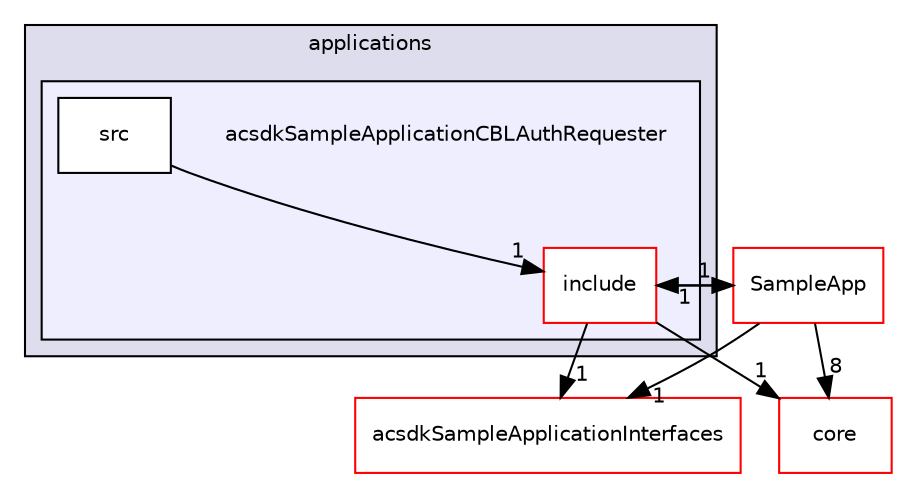 digraph "/workplace/avs-device-sdk/applications/acsdkSampleApplicationCBLAuthRequester" {
  compound=true
  node [ fontsize="10", fontname="Helvetica"];
  edge [ labelfontsize="10", labelfontname="Helvetica"];
  subgraph clusterdir_a6e4fee11f07c3b70486e88fe92cbbdc {
    graph [ bgcolor="#ddddee", pencolor="black", label="applications" fontname="Helvetica", fontsize="10", URL="dir_a6e4fee11f07c3b70486e88fe92cbbdc.html"]
  subgraph clusterdir_9ccf9315b0a27650f0f760a264808e11 {
    graph [ bgcolor="#eeeeff", pencolor="black", label="" URL="dir_9ccf9315b0a27650f0f760a264808e11.html"];
    dir_9ccf9315b0a27650f0f760a264808e11 [shape=plaintext label="acsdkSampleApplicationCBLAuthRequester"];
    dir_81dea7f558d5f2775a4ee1b40d718b20 [shape=box label="include" color="red" fillcolor="white" style="filled" URL="dir_81dea7f558d5f2775a4ee1b40d718b20.html"];
    dir_96a53f32ff8d5e2deacdff8b423f8006 [shape=box label="src" color="black" fillcolor="white" style="filled" URL="dir_96a53f32ff8d5e2deacdff8b423f8006.html"];
  }
  }
  dir_0c573f6f99f98abb37dc81ba5bc6038c [shape=box label="acsdkSampleApplicationInterfaces" fillcolor="white" style="filled" color="red" URL="dir_0c573f6f99f98abb37dc81ba5bc6038c.html"];
  dir_69fa8d0f4fee2820ffc8601fbf428b42 [shape=box label="SampleApp" fillcolor="white" style="filled" color="red" URL="dir_69fa8d0f4fee2820ffc8601fbf428b42.html"];
  dir_4270bfced15e0e73154b13468c7c9ad9 [shape=box label="core" fillcolor="white" style="filled" color="red" URL="dir_4270bfced15e0e73154b13468c7c9ad9.html"];
  dir_69fa8d0f4fee2820ffc8601fbf428b42->dir_0c573f6f99f98abb37dc81ba5bc6038c [headlabel="1", labeldistance=1.5 headhref="dir_000117_000110.html"];
  dir_69fa8d0f4fee2820ffc8601fbf428b42->dir_81dea7f558d5f2775a4ee1b40d718b20 [headlabel="1", labeldistance=1.5 headhref="dir_000117_000107.html"];
  dir_69fa8d0f4fee2820ffc8601fbf428b42->dir_4270bfced15e0e73154b13468c7c9ad9 [headlabel="8", labeldistance=1.5 headhref="dir_000117_000461.html"];
  dir_81dea7f558d5f2775a4ee1b40d718b20->dir_0c573f6f99f98abb37dc81ba5bc6038c [headlabel="1", labeldistance=1.5 headhref="dir_000107_000110.html"];
  dir_81dea7f558d5f2775a4ee1b40d718b20->dir_69fa8d0f4fee2820ffc8601fbf428b42 [headlabel="1", labeldistance=1.5 headhref="dir_000107_000117.html"];
  dir_81dea7f558d5f2775a4ee1b40d718b20->dir_4270bfced15e0e73154b13468c7c9ad9 [headlabel="1", labeldistance=1.5 headhref="dir_000107_000461.html"];
  dir_96a53f32ff8d5e2deacdff8b423f8006->dir_81dea7f558d5f2775a4ee1b40d718b20 [headlabel="1", labeldistance=1.5 headhref="dir_000109_000107.html"];
}
